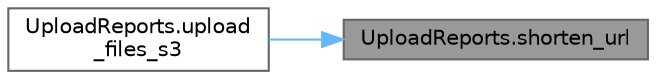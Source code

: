 digraph "UploadReports.shorten_url"
{
 // LATEX_PDF_SIZE
  bgcolor="transparent";
  edge [fontname=Helvetica,fontsize=10,labelfontname=Helvetica,labelfontsize=10];
  node [fontname=Helvetica,fontsize=10,shape=box,height=0.2,width=0.4];
  rankdir="RL";
  Node1 [id="Node000001",label="UploadReports.shorten_url",height=0.2,width=0.4,color="gray40", fillcolor="grey60", style="filled", fontcolor="black",tooltip=" "];
  Node1 -> Node2 [id="edge1_Node000001_Node000002",dir="back",color="steelblue1",style="solid",tooltip=" "];
  Node2 [id="Node000002",label="UploadReports.upload\l_files_s3",height=0.2,width=0.4,color="grey40", fillcolor="white", style="filled",URL="$namespace_upload_reports.html#a561fba467173f7f2009da404a18be6b1",tooltip=" "];
}
